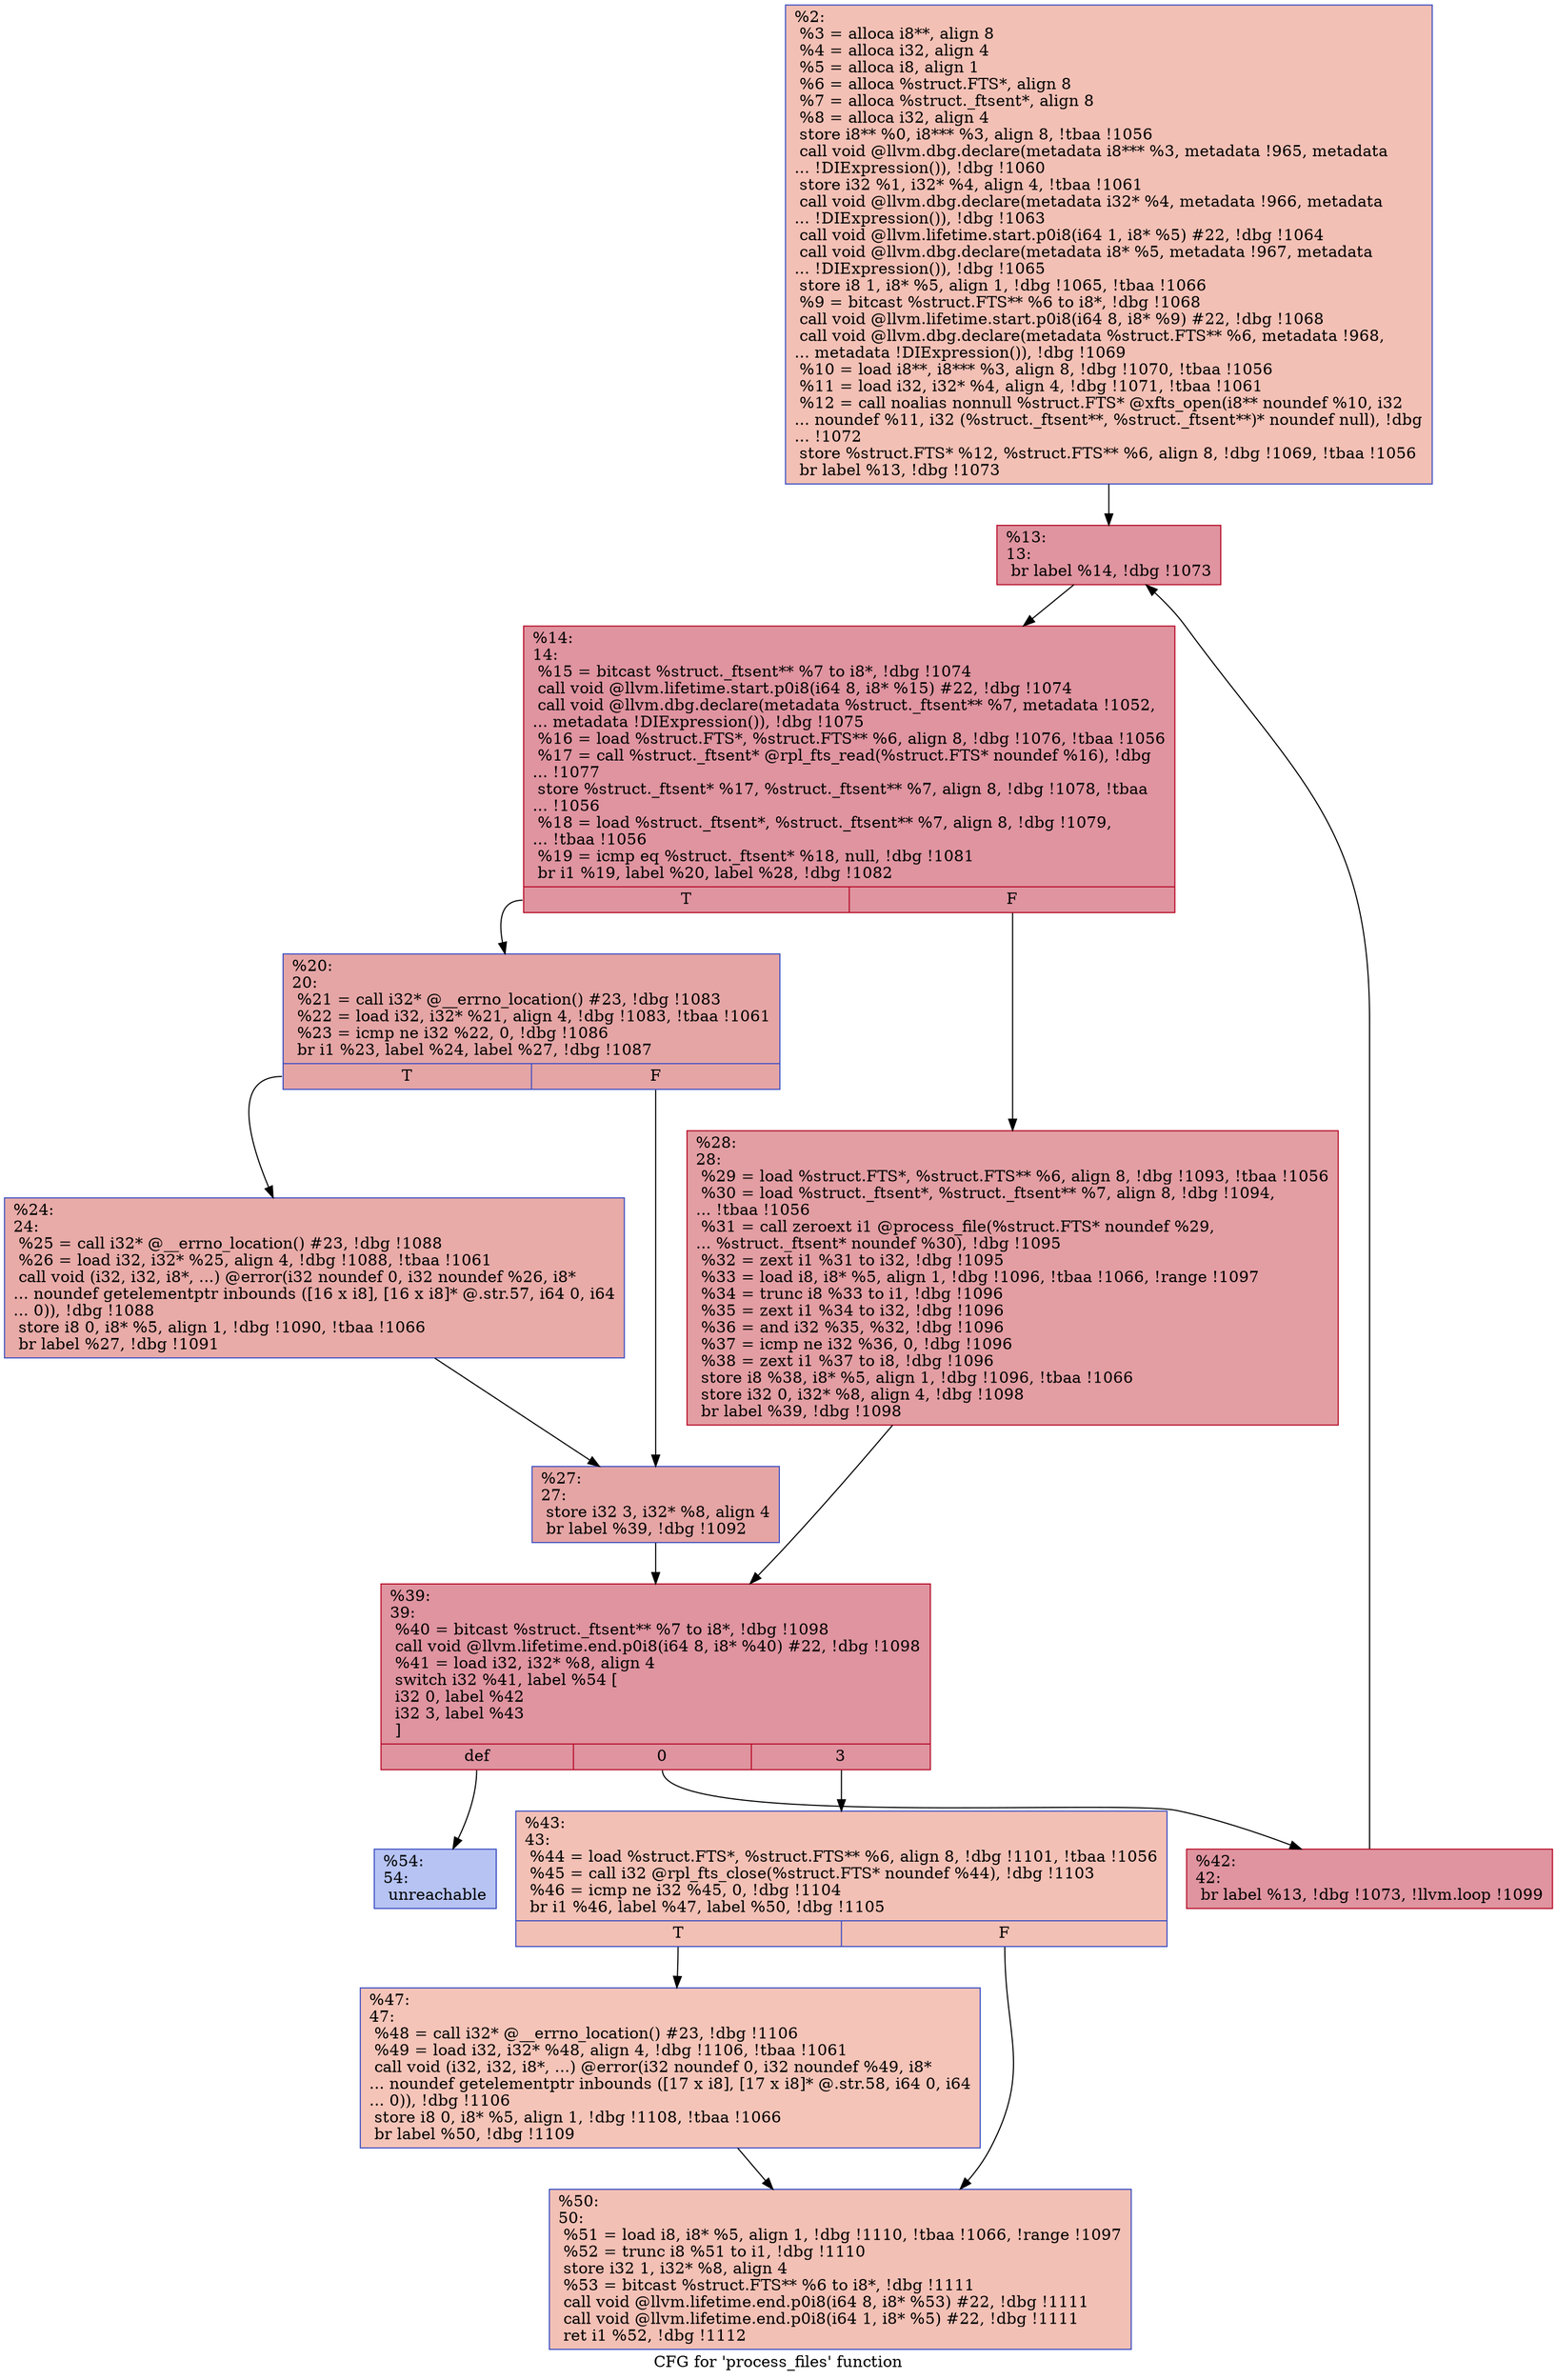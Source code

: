 digraph "CFG for 'process_files' function" {
	label="CFG for 'process_files' function";

	Node0x2105da0 [shape=record,color="#3d50c3ff", style=filled, fillcolor="#e5705870",label="{%2:\l  %3 = alloca i8**, align 8\l  %4 = alloca i32, align 4\l  %5 = alloca i8, align 1\l  %6 = alloca %struct.FTS*, align 8\l  %7 = alloca %struct._ftsent*, align 8\l  %8 = alloca i32, align 4\l  store i8** %0, i8*** %3, align 8, !tbaa !1056\l  call void @llvm.dbg.declare(metadata i8*** %3, metadata !965, metadata\l... !DIExpression()), !dbg !1060\l  store i32 %1, i32* %4, align 4, !tbaa !1061\l  call void @llvm.dbg.declare(metadata i32* %4, metadata !966, metadata\l... !DIExpression()), !dbg !1063\l  call void @llvm.lifetime.start.p0i8(i64 1, i8* %5) #22, !dbg !1064\l  call void @llvm.dbg.declare(metadata i8* %5, metadata !967, metadata\l... !DIExpression()), !dbg !1065\l  store i8 1, i8* %5, align 1, !dbg !1065, !tbaa !1066\l  %9 = bitcast %struct.FTS** %6 to i8*, !dbg !1068\l  call void @llvm.lifetime.start.p0i8(i64 8, i8* %9) #22, !dbg !1068\l  call void @llvm.dbg.declare(metadata %struct.FTS** %6, metadata !968,\l... metadata !DIExpression()), !dbg !1069\l  %10 = load i8**, i8*** %3, align 8, !dbg !1070, !tbaa !1056\l  %11 = load i32, i32* %4, align 4, !dbg !1071, !tbaa !1061\l  %12 = call noalias nonnull %struct.FTS* @xfts_open(i8** noundef %10, i32\l... noundef %11, i32 (%struct._ftsent**, %struct._ftsent**)* noundef null), !dbg\l... !1072\l  store %struct.FTS* %12, %struct.FTS** %6, align 8, !dbg !1069, !tbaa !1056\l  br label %13, !dbg !1073\l}"];
	Node0x2105da0 -> Node0x20f5ca0;
	Node0x20f5ca0 [shape=record,color="#b70d28ff", style=filled, fillcolor="#b70d2870",label="{%13:\l13:                                               \l  br label %14, !dbg !1073\l}"];
	Node0x20f5ca0 -> Node0x20f5cf0;
	Node0x20f5cf0 [shape=record,color="#b70d28ff", style=filled, fillcolor="#b70d2870",label="{%14:\l14:                                               \l  %15 = bitcast %struct._ftsent** %7 to i8*, !dbg !1074\l  call void @llvm.lifetime.start.p0i8(i64 8, i8* %15) #22, !dbg !1074\l  call void @llvm.dbg.declare(metadata %struct._ftsent** %7, metadata !1052,\l... metadata !DIExpression()), !dbg !1075\l  %16 = load %struct.FTS*, %struct.FTS** %6, align 8, !dbg !1076, !tbaa !1056\l  %17 = call %struct._ftsent* @rpl_fts_read(%struct.FTS* noundef %16), !dbg\l... !1077\l  store %struct._ftsent* %17, %struct._ftsent** %7, align 8, !dbg !1078, !tbaa\l... !1056\l  %18 = load %struct._ftsent*, %struct._ftsent** %7, align 8, !dbg !1079,\l... !tbaa !1056\l  %19 = icmp eq %struct._ftsent* %18, null, !dbg !1081\l  br i1 %19, label %20, label %28, !dbg !1082\l|{<s0>T|<s1>F}}"];
	Node0x20f5cf0:s0 -> Node0x20f5d40;
	Node0x20f5cf0:s1 -> Node0x20f5e30;
	Node0x20f5d40 [shape=record,color="#3d50c3ff", style=filled, fillcolor="#c5333470",label="{%20:\l20:                                               \l  %21 = call i32* @__errno_location() #23, !dbg !1083\l  %22 = load i32, i32* %21, align 4, !dbg !1083, !tbaa !1061\l  %23 = icmp ne i32 %22, 0, !dbg !1086\l  br i1 %23, label %24, label %27, !dbg !1087\l|{<s0>T|<s1>F}}"];
	Node0x20f5d40:s0 -> Node0x20f5d90;
	Node0x20f5d40:s1 -> Node0x20f5de0;
	Node0x20f5d90 [shape=record,color="#3d50c3ff", style=filled, fillcolor="#cc403a70",label="{%24:\l24:                                               \l  %25 = call i32* @__errno_location() #23, !dbg !1088\l  %26 = load i32, i32* %25, align 4, !dbg !1088, !tbaa !1061\l  call void (i32, i32, i8*, ...) @error(i32 noundef 0, i32 noundef %26, i8*\l... noundef getelementptr inbounds ([16 x i8], [16 x i8]* @.str.57, i64 0, i64\l... 0)), !dbg !1088\l  store i8 0, i8* %5, align 1, !dbg !1090, !tbaa !1066\l  br label %27, !dbg !1091\l}"];
	Node0x20f5d90 -> Node0x20f5de0;
	Node0x20f5de0 [shape=record,color="#3d50c3ff", style=filled, fillcolor="#c5333470",label="{%27:\l27:                                               \l  store i32 3, i32* %8, align 4\l  br label %39, !dbg !1092\l}"];
	Node0x20f5de0 -> Node0x20f5e80;
	Node0x20f5e30 [shape=record,color="#b70d28ff", style=filled, fillcolor="#be242e70",label="{%28:\l28:                                               \l  %29 = load %struct.FTS*, %struct.FTS** %6, align 8, !dbg !1093, !tbaa !1056\l  %30 = load %struct._ftsent*, %struct._ftsent** %7, align 8, !dbg !1094,\l... !tbaa !1056\l  %31 = call zeroext i1 @process_file(%struct.FTS* noundef %29,\l... %struct._ftsent* noundef %30), !dbg !1095\l  %32 = zext i1 %31 to i32, !dbg !1095\l  %33 = load i8, i8* %5, align 1, !dbg !1096, !tbaa !1066, !range !1097\l  %34 = trunc i8 %33 to i1, !dbg !1096\l  %35 = zext i1 %34 to i32, !dbg !1096\l  %36 = and i32 %35, %32, !dbg !1096\l  %37 = icmp ne i32 %36, 0, !dbg !1096\l  %38 = zext i1 %37 to i8, !dbg !1096\l  store i8 %38, i8* %5, align 1, !dbg !1096, !tbaa !1066\l  store i32 0, i32* %8, align 4, !dbg !1098\l  br label %39, !dbg !1098\l}"];
	Node0x20f5e30 -> Node0x20f5e80;
	Node0x20f5e80 [shape=record,color="#b70d28ff", style=filled, fillcolor="#b70d2870",label="{%39:\l39:                                               \l  %40 = bitcast %struct._ftsent** %7 to i8*, !dbg !1098\l  call void @llvm.lifetime.end.p0i8(i64 8, i8* %40) #22, !dbg !1098\l  %41 = load i32, i32* %8, align 4\l  switch i32 %41, label %54 [\l    i32 0, label %42\l    i32 3, label %43\l  ]\l|{<s0>def|<s1>0|<s2>3}}"];
	Node0x20f5e80:s0 -> Node0x20f6010;
	Node0x20f5e80:s1 -> Node0x20f5ed0;
	Node0x20f5e80:s2 -> Node0x20f5f20;
	Node0x20f5ed0 [shape=record,color="#b70d28ff", style=filled, fillcolor="#b70d2870",label="{%42:\l42:                                               \l  br label %13, !dbg !1073, !llvm.loop !1099\l}"];
	Node0x20f5ed0 -> Node0x20f5ca0;
	Node0x20f5f20 [shape=record,color="#3d50c3ff", style=filled, fillcolor="#e5705870",label="{%43:\l43:                                               \l  %44 = load %struct.FTS*, %struct.FTS** %6, align 8, !dbg !1101, !tbaa !1056\l  %45 = call i32 @rpl_fts_close(%struct.FTS* noundef %44), !dbg !1103\l  %46 = icmp ne i32 %45, 0, !dbg !1104\l  br i1 %46, label %47, label %50, !dbg !1105\l|{<s0>T|<s1>F}}"];
	Node0x20f5f20:s0 -> Node0x20f5f70;
	Node0x20f5f20:s1 -> Node0x20f5fc0;
	Node0x20f5f70 [shape=record,color="#3d50c3ff", style=filled, fillcolor="#e97a5f70",label="{%47:\l47:                                               \l  %48 = call i32* @__errno_location() #23, !dbg !1106\l  %49 = load i32, i32* %48, align 4, !dbg !1106, !tbaa !1061\l  call void (i32, i32, i8*, ...) @error(i32 noundef 0, i32 noundef %49, i8*\l... noundef getelementptr inbounds ([17 x i8], [17 x i8]* @.str.58, i64 0, i64\l... 0)), !dbg !1106\l  store i8 0, i8* %5, align 1, !dbg !1108, !tbaa !1066\l  br label %50, !dbg !1109\l}"];
	Node0x20f5f70 -> Node0x20f5fc0;
	Node0x20f5fc0 [shape=record,color="#3d50c3ff", style=filled, fillcolor="#e5705870",label="{%50:\l50:                                               \l  %51 = load i8, i8* %5, align 1, !dbg !1110, !tbaa !1066, !range !1097\l  %52 = trunc i8 %51 to i1, !dbg !1110\l  store i32 1, i32* %8, align 4\l  %53 = bitcast %struct.FTS** %6 to i8*, !dbg !1111\l  call void @llvm.lifetime.end.p0i8(i64 8, i8* %53) #22, !dbg !1111\l  call void @llvm.lifetime.end.p0i8(i64 1, i8* %5) #22, !dbg !1111\l  ret i1 %52, !dbg !1112\l}"];
	Node0x20f6010 [shape=record,color="#3d50c3ff", style=filled, fillcolor="#5977e370",label="{%54:\l54:                                               \l  unreachable\l}"];
}
